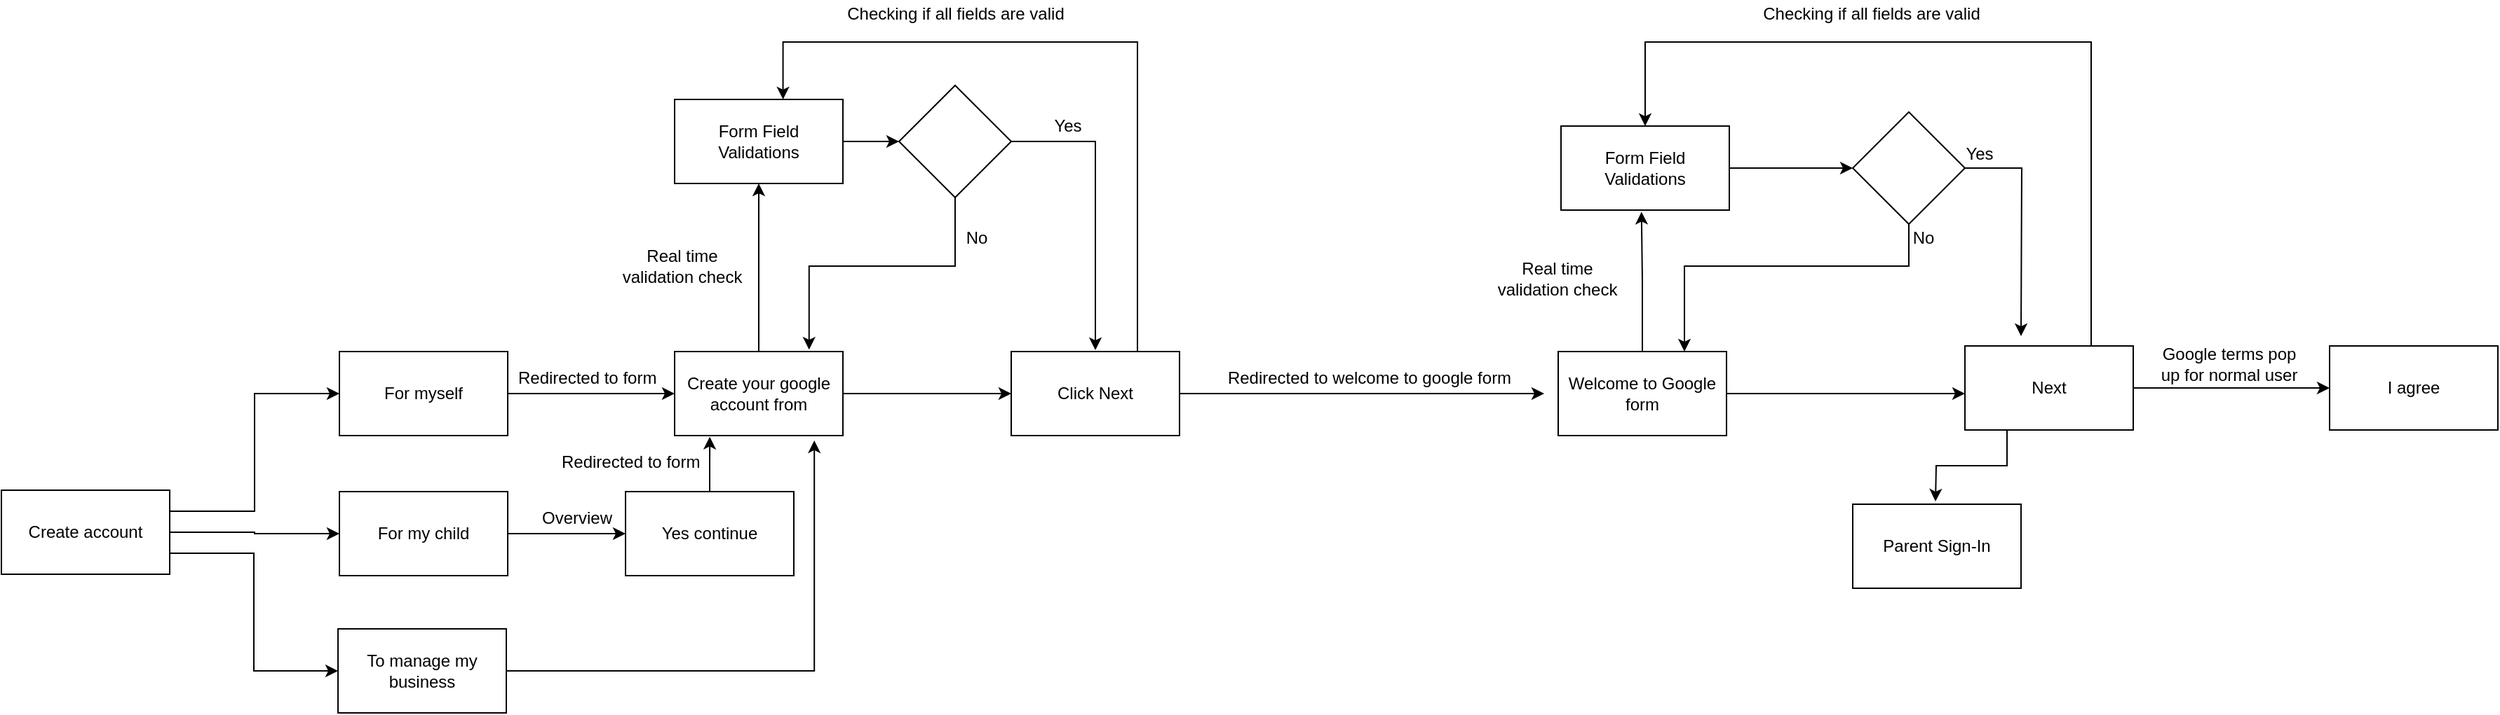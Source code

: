 <mxfile version="14.9.3" type="device"><diagram id="LCT2gGELRmKQ53C0VpJc" name="Page-1"><mxGraphModel dx="2586" dy="1040" grid="1" gridSize="10" guides="1" tooltips="1" connect="1" arrows="1" fold="1" page="1" pageScale="1" pageWidth="850" pageHeight="1100" math="0" shadow="0"><root><mxCell id="0"/><mxCell id="1" parent="0"/><mxCell id="0Exv2TKwpPz7tXCLGhNl-5" style="edgeStyle=orthogonalEdgeStyle;rounded=0;orthogonalLoop=1;jettySize=auto;html=1;entryX=0;entryY=0.5;entryDx=0;entryDy=0;" edge="1" parent="1" source="0Exv2TKwpPz7tXCLGhNl-1" target="0Exv2TKwpPz7tXCLGhNl-3"><mxGeometry relative="1" as="geometry"/></mxCell><mxCell id="0Exv2TKwpPz7tXCLGhNl-7" style="edgeStyle=orthogonalEdgeStyle;rounded=0;orthogonalLoop=1;jettySize=auto;html=1;exitX=1;exitY=0.25;exitDx=0;exitDy=0;entryX=0;entryY=0.5;entryDx=0;entryDy=0;" edge="1" parent="1" source="0Exv2TKwpPz7tXCLGhNl-1" target="0Exv2TKwpPz7tXCLGhNl-2"><mxGeometry relative="1" as="geometry"/></mxCell><mxCell id="0Exv2TKwpPz7tXCLGhNl-8" style="edgeStyle=orthogonalEdgeStyle;rounded=0;orthogonalLoop=1;jettySize=auto;html=1;exitX=1;exitY=0.75;exitDx=0;exitDy=0;entryX=0;entryY=0.5;entryDx=0;entryDy=0;" edge="1" parent="1" source="0Exv2TKwpPz7tXCLGhNl-1" target="0Exv2TKwpPz7tXCLGhNl-4"><mxGeometry relative="1" as="geometry"/></mxCell><mxCell id="0Exv2TKwpPz7tXCLGhNl-1" value="Create account" style="rounded=0;whiteSpace=wrap;html=1;" vertex="1" parent="1"><mxGeometry x="-680" y="560" width="120" height="60" as="geometry"/></mxCell><mxCell id="0Exv2TKwpPz7tXCLGhNl-10" style="edgeStyle=orthogonalEdgeStyle;rounded=0;orthogonalLoop=1;jettySize=auto;html=1;" edge="1" parent="1" source="0Exv2TKwpPz7tXCLGhNl-2" target="0Exv2TKwpPz7tXCLGhNl-9"><mxGeometry relative="1" as="geometry"><mxPoint x="-240" y="491" as="targetPoint"/></mxGeometry></mxCell><mxCell id="0Exv2TKwpPz7tXCLGhNl-2" value="For myself" style="rounded=0;whiteSpace=wrap;html=1;" vertex="1" parent="1"><mxGeometry x="-439" y="461" width="120" height="60" as="geometry"/></mxCell><mxCell id="0Exv2TKwpPz7tXCLGhNl-90" style="edgeStyle=orthogonalEdgeStyle;rounded=0;orthogonalLoop=1;jettySize=auto;html=1;entryX=0;entryY=0.5;entryDx=0;entryDy=0;" edge="1" parent="1" source="0Exv2TKwpPz7tXCLGhNl-3" target="0Exv2TKwpPz7tXCLGhNl-87"><mxGeometry relative="1" as="geometry"><mxPoint x="-210" y="591" as="targetPoint"/></mxGeometry></mxCell><mxCell id="0Exv2TKwpPz7tXCLGhNl-3" value="For my child" style="rounded=0;whiteSpace=wrap;html=1;" vertex="1" parent="1"><mxGeometry x="-439" y="561" width="120" height="60" as="geometry"/></mxCell><mxCell id="0Exv2TKwpPz7tXCLGhNl-93" style="edgeStyle=orthogonalEdgeStyle;rounded=0;orthogonalLoop=1;jettySize=auto;html=1;entryX=0.83;entryY=1.058;entryDx=0;entryDy=0;entryPerimeter=0;" edge="1" parent="1" source="0Exv2TKwpPz7tXCLGhNl-4" target="0Exv2TKwpPz7tXCLGhNl-9"><mxGeometry relative="1" as="geometry"/></mxCell><mxCell id="0Exv2TKwpPz7tXCLGhNl-4" value="To manage my business" style="rounded=0;whiteSpace=wrap;html=1;" vertex="1" parent="1"><mxGeometry x="-440" y="659" width="120" height="60" as="geometry"/></mxCell><mxCell id="0Exv2TKwpPz7tXCLGhNl-29" style="edgeStyle=orthogonalEdgeStyle;rounded=0;orthogonalLoop=1;jettySize=auto;html=1;entryX=0.5;entryY=1;entryDx=0;entryDy=0;" edge="1" parent="1" source="0Exv2TKwpPz7tXCLGhNl-9" target="0Exv2TKwpPz7tXCLGhNl-28"><mxGeometry relative="1" as="geometry"/></mxCell><mxCell id="0Exv2TKwpPz7tXCLGhNl-64" style="edgeStyle=orthogonalEdgeStyle;rounded=0;orthogonalLoop=1;jettySize=auto;html=1;entryX=0;entryY=0.5;entryDx=0;entryDy=0;" edge="1" parent="1" source="0Exv2TKwpPz7tXCLGhNl-9" target="0Exv2TKwpPz7tXCLGhNl-22"><mxGeometry relative="1" as="geometry"/></mxCell><mxCell id="0Exv2TKwpPz7tXCLGhNl-9" value="Create your google account from" style="rounded=0;whiteSpace=wrap;html=1;" vertex="1" parent="1"><mxGeometry x="-200" y="461" width="120" height="60" as="geometry"/></mxCell><mxCell id="0Exv2TKwpPz7tXCLGhNl-27" style="edgeStyle=orthogonalEdgeStyle;rounded=0;orthogonalLoop=1;jettySize=auto;html=1;" edge="1" parent="1" source="0Exv2TKwpPz7tXCLGhNl-22"><mxGeometry relative="1" as="geometry"><mxPoint x="420" y="491" as="targetPoint"/></mxGeometry></mxCell><mxCell id="0Exv2TKwpPz7tXCLGhNl-63" style="edgeStyle=orthogonalEdgeStyle;rounded=0;orthogonalLoop=1;jettySize=auto;html=1;entryX=0.644;entryY=-0.001;entryDx=0;entryDy=0;entryPerimeter=0;" edge="1" parent="1" source="0Exv2TKwpPz7tXCLGhNl-22" target="0Exv2TKwpPz7tXCLGhNl-28"><mxGeometry relative="1" as="geometry"><Array as="points"><mxPoint x="130" y="240"/><mxPoint x="-123" y="240"/></Array></mxGeometry></mxCell><mxCell id="0Exv2TKwpPz7tXCLGhNl-22" value="Click Next" style="rounded=0;whiteSpace=wrap;html=1;" vertex="1" parent="1"><mxGeometry x="40" y="461" width="120" height="60" as="geometry"/></mxCell><mxCell id="0Exv2TKwpPz7tXCLGhNl-31" style="edgeStyle=orthogonalEdgeStyle;rounded=0;orthogonalLoop=1;jettySize=auto;html=1;entryX=0;entryY=0.5;entryDx=0;entryDy=0;" edge="1" parent="1" source="0Exv2TKwpPz7tXCLGhNl-28" target="0Exv2TKwpPz7tXCLGhNl-30"><mxGeometry relative="1" as="geometry"/></mxCell><mxCell id="0Exv2TKwpPz7tXCLGhNl-28" value="Form Field Validations" style="rounded=0;whiteSpace=wrap;html=1;" vertex="1" parent="1"><mxGeometry x="-200" y="281" width="120" height="60" as="geometry"/></mxCell><mxCell id="0Exv2TKwpPz7tXCLGhNl-32" style="edgeStyle=orthogonalEdgeStyle;rounded=0;orthogonalLoop=1;jettySize=auto;html=1;" edge="1" parent="1" source="0Exv2TKwpPz7tXCLGhNl-30"><mxGeometry relative="1" as="geometry"><mxPoint x="100.0" y="460" as="targetPoint"/><Array as="points"><mxPoint x="100" y="311"/></Array></mxGeometry></mxCell><mxCell id="0Exv2TKwpPz7tXCLGhNl-34" style="edgeStyle=orthogonalEdgeStyle;rounded=0;orthogonalLoop=1;jettySize=auto;html=1;entryX=0.799;entryY=-0.023;entryDx=0;entryDy=0;entryPerimeter=0;" edge="1" parent="1" source="0Exv2TKwpPz7tXCLGhNl-30" target="0Exv2TKwpPz7tXCLGhNl-9"><mxGeometry relative="1" as="geometry"><Array as="points"><mxPoint y="400"/><mxPoint x="-104" y="400"/></Array></mxGeometry></mxCell><mxCell id="0Exv2TKwpPz7tXCLGhNl-30" value="" style="rhombus;whiteSpace=wrap;html=1;" vertex="1" parent="1"><mxGeometry x="-40" y="271" width="80" height="80" as="geometry"/></mxCell><mxCell id="0Exv2TKwpPz7tXCLGhNl-33" value="Yes" style="text;html=1;align=center;verticalAlign=middle;resizable=0;points=[];autosize=1;strokeColor=none;" vertex="1" parent="1"><mxGeometry x="60" y="290" width="40" height="20" as="geometry"/></mxCell><mxCell id="0Exv2TKwpPz7tXCLGhNl-35" value="No" style="text;html=1;align=center;verticalAlign=middle;resizable=0;points=[];autosize=1;strokeColor=none;" vertex="1" parent="1"><mxGeometry y="370" width="30" height="20" as="geometry"/></mxCell><mxCell id="0Exv2TKwpPz7tXCLGhNl-51" style="edgeStyle=orthogonalEdgeStyle;rounded=0;orthogonalLoop=1;jettySize=auto;html=1;entryX=0.478;entryY=1.02;entryDx=0;entryDy=0;entryPerimeter=0;" edge="1" parent="1" source="0Exv2TKwpPz7tXCLGhNl-40" target="0Exv2TKwpPz7tXCLGhNl-49"><mxGeometry relative="1" as="geometry"/></mxCell><mxCell id="0Exv2TKwpPz7tXCLGhNl-67" style="edgeStyle=orthogonalEdgeStyle;rounded=0;orthogonalLoop=1;jettySize=auto;html=1;" edge="1" parent="1" source="0Exv2TKwpPz7tXCLGhNl-40"><mxGeometry relative="1" as="geometry"><mxPoint x="720" y="491" as="targetPoint"/></mxGeometry></mxCell><mxCell id="0Exv2TKwpPz7tXCLGhNl-40" value="Welcome to Google form" style="rounded=0;whiteSpace=wrap;html=1;" vertex="1" parent="1"><mxGeometry x="430" y="461" width="120" height="60" as="geometry"/></mxCell><mxCell id="0Exv2TKwpPz7tXCLGhNl-62" style="edgeStyle=orthogonalEdgeStyle;rounded=0;orthogonalLoop=1;jettySize=auto;html=1;entryX=0;entryY=0.5;entryDx=0;entryDy=0;" edge="1" parent="1" source="0Exv2TKwpPz7tXCLGhNl-47" target="0Exv2TKwpPz7tXCLGhNl-61"><mxGeometry relative="1" as="geometry"/></mxCell><mxCell id="0Exv2TKwpPz7tXCLGhNl-65" style="edgeStyle=orthogonalEdgeStyle;rounded=0;orthogonalLoop=1;jettySize=auto;html=1;entryX=0.5;entryY=0;entryDx=0;entryDy=0;" edge="1" parent="1" source="0Exv2TKwpPz7tXCLGhNl-47" target="0Exv2TKwpPz7tXCLGhNl-49"><mxGeometry relative="1" as="geometry"><Array as="points"><mxPoint x="810" y="240"/><mxPoint x="492" y="240"/></Array></mxGeometry></mxCell><mxCell id="0Exv2TKwpPz7tXCLGhNl-94" style="edgeStyle=orthogonalEdgeStyle;rounded=0;orthogonalLoop=1;jettySize=auto;html=1;exitX=0.25;exitY=1;exitDx=0;exitDy=0;" edge="1" parent="1" source="0Exv2TKwpPz7tXCLGhNl-47"><mxGeometry relative="1" as="geometry"><mxPoint x="699" y="568" as="targetPoint"/></mxGeometry></mxCell><mxCell id="0Exv2TKwpPz7tXCLGhNl-47" value="Next" style="rounded=0;whiteSpace=wrap;html=1;" vertex="1" parent="1"><mxGeometry x="720" y="457" width="120" height="60" as="geometry"/></mxCell><mxCell id="0Exv2TKwpPz7tXCLGhNl-53" style="edgeStyle=orthogonalEdgeStyle;rounded=0;orthogonalLoop=1;jettySize=auto;html=1;" edge="1" parent="1" source="0Exv2TKwpPz7tXCLGhNl-49" target="0Exv2TKwpPz7tXCLGhNl-52"><mxGeometry relative="1" as="geometry"/></mxCell><mxCell id="0Exv2TKwpPz7tXCLGhNl-49" value="Form Field Validations" style="rounded=0;whiteSpace=wrap;html=1;" vertex="1" parent="1"><mxGeometry x="432" y="300" width="120" height="60" as="geometry"/></mxCell><mxCell id="0Exv2TKwpPz7tXCLGhNl-54" style="edgeStyle=orthogonalEdgeStyle;rounded=0;orthogonalLoop=1;jettySize=auto;html=1;entryX=0.75;entryY=0;entryDx=0;entryDy=0;" edge="1" parent="1" source="0Exv2TKwpPz7tXCLGhNl-52" target="0Exv2TKwpPz7tXCLGhNl-40"><mxGeometry relative="1" as="geometry"><Array as="points"><mxPoint x="680" y="400"/><mxPoint x="520" y="400"/></Array></mxGeometry></mxCell><mxCell id="0Exv2TKwpPz7tXCLGhNl-71" style="edgeStyle=orthogonalEdgeStyle;rounded=0;orthogonalLoop=1;jettySize=auto;html=1;" edge="1" parent="1" source="0Exv2TKwpPz7tXCLGhNl-52"><mxGeometry relative="1" as="geometry"><mxPoint x="760" y="450" as="targetPoint"/></mxGeometry></mxCell><mxCell id="0Exv2TKwpPz7tXCLGhNl-52" value="" style="rhombus;whiteSpace=wrap;html=1;" vertex="1" parent="1"><mxGeometry x="640" y="290" width="80" height="80" as="geometry"/></mxCell><mxCell id="0Exv2TKwpPz7tXCLGhNl-57" value="No" style="text;html=1;align=center;verticalAlign=middle;resizable=0;points=[];autosize=1;strokeColor=none;" vertex="1" parent="1"><mxGeometry x="675" y="370" width="30" height="20" as="geometry"/></mxCell><mxCell id="0Exv2TKwpPz7tXCLGhNl-61" value="I agree" style="rounded=0;whiteSpace=wrap;html=1;" vertex="1" parent="1"><mxGeometry x="980" y="457" width="120" height="60" as="geometry"/></mxCell><mxCell id="0Exv2TKwpPz7tXCLGhNl-72" value="Yes" style="text;html=1;align=center;verticalAlign=middle;resizable=0;points=[];autosize=1;strokeColor=none;" vertex="1" parent="1"><mxGeometry x="710" y="310" width="40" height="20" as="geometry"/></mxCell><mxCell id="0Exv2TKwpPz7tXCLGhNl-74" value="Redirected to form&amp;nbsp;" style="text;html=1;align=center;verticalAlign=middle;resizable=0;points=[];autosize=1;strokeColor=none;" vertex="1" parent="1"><mxGeometry x="-321" y="470" width="120" height="20" as="geometry"/></mxCell><mxCell id="0Exv2TKwpPz7tXCLGhNl-75" value="Checking if all fields are valid" style="text;html=1;align=center;verticalAlign=middle;resizable=0;points=[];autosize=1;strokeColor=none;" vertex="1" parent="1"><mxGeometry x="-85" y="210" width="170" height="20" as="geometry"/></mxCell><mxCell id="0Exv2TKwpPz7tXCLGhNl-76" value="Real time &lt;br&gt;validation check" style="text;html=1;align=center;verticalAlign=middle;resizable=0;points=[];autosize=1;strokeColor=none;rotation=0;" vertex="1" parent="1"><mxGeometry x="-245" y="385" width="100" height="30" as="geometry"/></mxCell><mxCell id="0Exv2TKwpPz7tXCLGhNl-77" value="Redirected to welcome to google form" style="text;html=1;align=center;verticalAlign=middle;resizable=0;points=[];autosize=1;strokeColor=none;" vertex="1" parent="1"><mxGeometry x="185" y="470" width="220" height="20" as="geometry"/></mxCell><mxCell id="0Exv2TKwpPz7tXCLGhNl-79" value="Real time &lt;br&gt;validation check" style="text;html=1;align=center;verticalAlign=middle;resizable=0;points=[];autosize=1;strokeColor=none;rotation=0;" vertex="1" parent="1"><mxGeometry x="379" y="394" width="100" height="30" as="geometry"/></mxCell><mxCell id="0Exv2TKwpPz7tXCLGhNl-80" value="Checking if all fields are valid" style="text;html=1;align=center;verticalAlign=middle;resizable=0;points=[];autosize=1;strokeColor=none;" vertex="1" parent="1"><mxGeometry x="568" y="210" width="170" height="20" as="geometry"/></mxCell><mxCell id="0Exv2TKwpPz7tXCLGhNl-82" value="Redirected to form&amp;nbsp;" style="text;html=1;align=center;verticalAlign=middle;resizable=0;points=[];autosize=1;strokeColor=none;" vertex="1" parent="1"><mxGeometry x="-290" y="530" width="120" height="20" as="geometry"/></mxCell><mxCell id="0Exv2TKwpPz7tXCLGhNl-84" value="Google terms pop &lt;br&gt;up for normal user" style="text;html=1;align=center;verticalAlign=middle;resizable=0;points=[];autosize=1;strokeColor=none;" vertex="1" parent="1"><mxGeometry x="853" y="455" width="110" height="30" as="geometry"/></mxCell><mxCell id="0Exv2TKwpPz7tXCLGhNl-86" value="Parent Sign-In" style="rounded=0;whiteSpace=wrap;html=1;" vertex="1" parent="1"><mxGeometry x="640" y="570" width="120" height="60" as="geometry"/></mxCell><mxCell id="0Exv2TKwpPz7tXCLGhNl-92" style="edgeStyle=orthogonalEdgeStyle;rounded=0;orthogonalLoop=1;jettySize=auto;html=1;entryX=0.209;entryY=1.014;entryDx=0;entryDy=0;entryPerimeter=0;" edge="1" parent="1" source="0Exv2TKwpPz7tXCLGhNl-87" target="0Exv2TKwpPz7tXCLGhNl-9"><mxGeometry relative="1" as="geometry"/></mxCell><mxCell id="0Exv2TKwpPz7tXCLGhNl-87" value="Yes continue" style="rounded=0;whiteSpace=wrap;html=1;" vertex="1" parent="1"><mxGeometry x="-235" y="561" width="120" height="60" as="geometry"/></mxCell><mxCell id="0Exv2TKwpPz7tXCLGhNl-91" value="Overview" style="text;html=1;align=center;verticalAlign=middle;resizable=0;points=[];autosize=1;strokeColor=none;" vertex="1" parent="1"><mxGeometry x="-305" y="570" width="70" height="20" as="geometry"/></mxCell></root></mxGraphModel></diagram></mxfile>